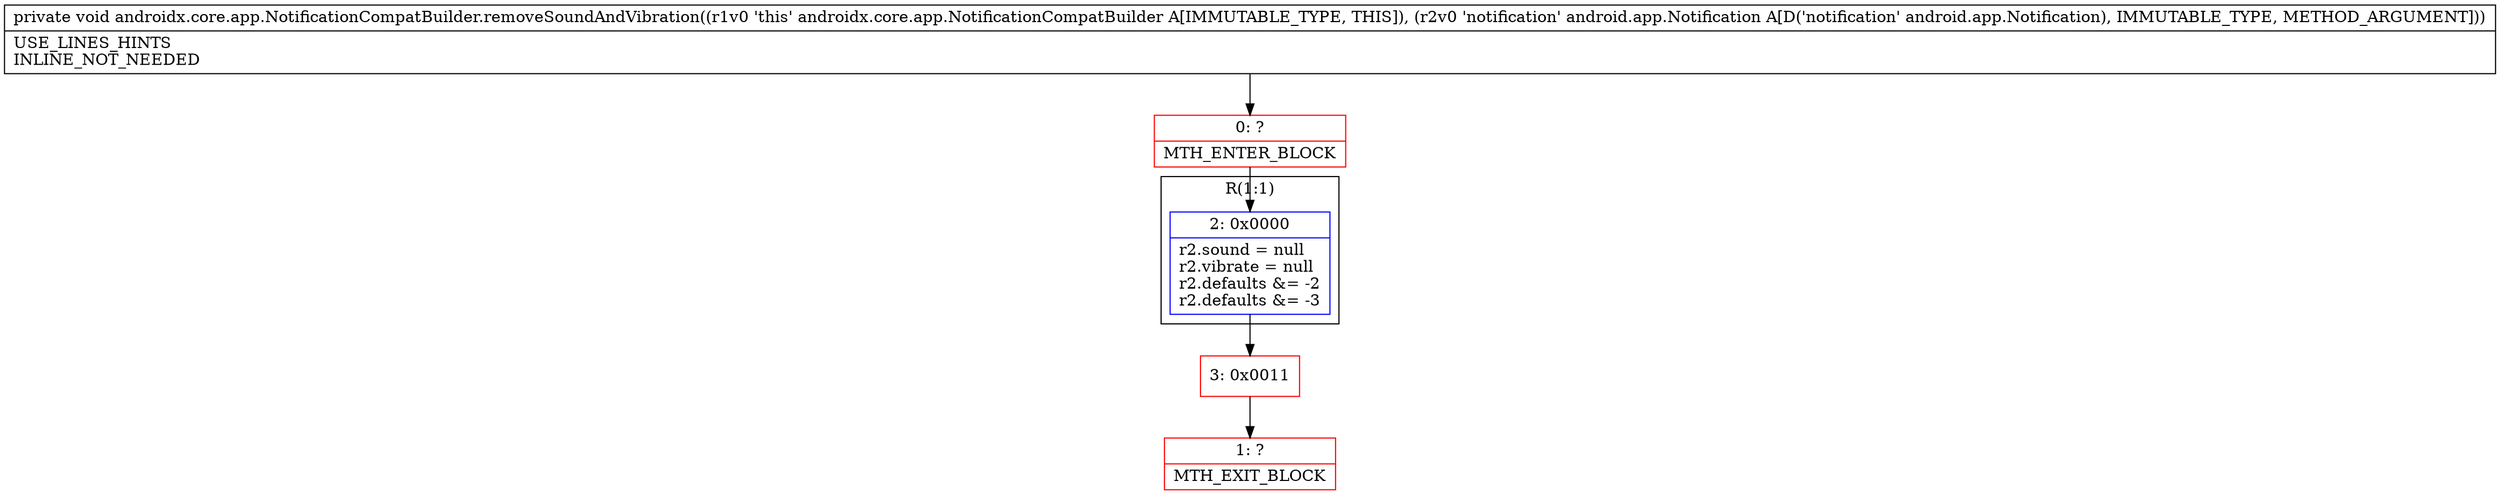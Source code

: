 digraph "CFG forandroidx.core.app.NotificationCompatBuilder.removeSoundAndVibration(Landroid\/app\/Notification;)V" {
subgraph cluster_Region_1272475145 {
label = "R(1:1)";
node [shape=record,color=blue];
Node_2 [shape=record,label="{2\:\ 0x0000|r2.sound = null\lr2.vibrate = null\lr2.defaults &= \-2\lr2.defaults &= \-3\l}"];
}
Node_0 [shape=record,color=red,label="{0\:\ ?|MTH_ENTER_BLOCK\l}"];
Node_3 [shape=record,color=red,label="{3\:\ 0x0011}"];
Node_1 [shape=record,color=red,label="{1\:\ ?|MTH_EXIT_BLOCK\l}"];
MethodNode[shape=record,label="{private void androidx.core.app.NotificationCompatBuilder.removeSoundAndVibration((r1v0 'this' androidx.core.app.NotificationCompatBuilder A[IMMUTABLE_TYPE, THIS]), (r2v0 'notification' android.app.Notification A[D('notification' android.app.Notification), IMMUTABLE_TYPE, METHOD_ARGUMENT]))  | USE_LINES_HINTS\lINLINE_NOT_NEEDED\l}"];
MethodNode -> Node_0;Node_2 -> Node_3;
Node_0 -> Node_2;
Node_3 -> Node_1;
}

